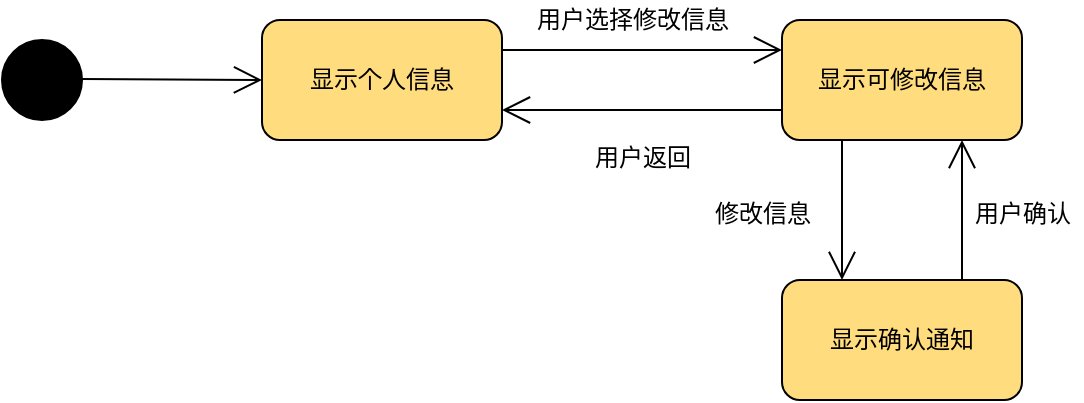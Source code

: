 <mxfile version="12.9.3" type="device"><diagram id="EYSq6qdYcqqWb__FZUza" name="第 1 页"><mxGraphModel dx="980" dy="1626" grid="0" gridSize="10" guides="1" tooltips="1" connect="1" arrows="1" fold="1" page="1" pageScale="1" pageWidth="827" pageHeight="1169" math="0" shadow="0"><root><mxCell id="0"/><mxCell id="1" parent="0"/><mxCell id="H_a6gMuswkglAkLC-bVW-3" value="" style="ellipse;whiteSpace=wrap;html=1;aspect=fixed;fillColor=#000000;" parent="1" vertex="1"><mxGeometry x="80" y="-270" width="40" height="40" as="geometry"/></mxCell><mxCell id="H_a6gMuswkglAkLC-bVW-7" value="显示个人信息" style="rounded=1;whiteSpace=wrap;html=1;fillColor=#FFDC7D;" parent="1" vertex="1"><mxGeometry x="210" y="-280" width="120" height="60" as="geometry"/></mxCell><mxCell id="H_a6gMuswkglAkLC-bVW-8" value="显示可修改信息" style="rounded=1;whiteSpace=wrap;html=1;fillColor=#FFDC7D;" parent="1" vertex="1"><mxGeometry x="470" y="-280" width="120" height="60" as="geometry"/></mxCell><mxCell id="H_a6gMuswkglAkLC-bVW-9" value="显示确认通知" style="rounded=1;whiteSpace=wrap;html=1;fillColor=#FFDC7D;" parent="1" vertex="1"><mxGeometry x="470" y="-150" width="120" height="60" as="geometry"/></mxCell><mxCell id="H_a6gMuswkglAkLC-bVW-15" value="" style="endArrow=open;endFill=1;endSize=12;html=1;exitX=1;exitY=0.25;exitDx=0;exitDy=0;entryX=0;entryY=0.25;entryDx=0;entryDy=0;" parent="1" source="H_a6gMuswkglAkLC-bVW-7" target="H_a6gMuswkglAkLC-bVW-8" edge="1"><mxGeometry width="160" relative="1" as="geometry"><mxPoint x="340" y="-260.5" as="sourcePoint"/><mxPoint x="410" y="-260" as="targetPoint"/></mxGeometry></mxCell><mxCell id="H_a6gMuswkglAkLC-bVW-16" value="用户选择修改信息" style="text;html=1;align=center;verticalAlign=middle;resizable=0;points=[];autosize=1;" parent="1" vertex="1"><mxGeometry x="340" y="-290" width="110" height="20" as="geometry"/></mxCell><mxCell id="H_a6gMuswkglAkLC-bVW-17" value="" style="endArrow=open;endFill=1;endSize=12;html=1;entryX=0.25;entryY=0;entryDx=0;entryDy=0;exitX=0.25;exitY=1;exitDx=0;exitDy=0;" parent="1" source="H_a6gMuswkglAkLC-bVW-8" target="H_a6gMuswkglAkLC-bVW-9" edge="1"><mxGeometry width="160" relative="1" as="geometry"><mxPoint x="300" y="-200" as="sourcePoint"/><mxPoint x="460" y="-200" as="targetPoint"/></mxGeometry></mxCell><mxCell id="H_a6gMuswkglAkLC-bVW-18" value="" style="endArrow=open;endFill=1;endSize=12;html=1;entryX=0.75;entryY=1;entryDx=0;entryDy=0;exitX=0.75;exitY=0;exitDx=0;exitDy=0;" parent="1" source="H_a6gMuswkglAkLC-bVW-9" target="H_a6gMuswkglAkLC-bVW-8" edge="1"><mxGeometry width="160" relative="1" as="geometry"><mxPoint x="560" y="-160" as="sourcePoint"/><mxPoint x="470" y="-240" as="targetPoint"/></mxGeometry></mxCell><mxCell id="H_a6gMuswkglAkLC-bVW-19" value="修改信息" style="text;html=1;align=center;verticalAlign=middle;resizable=0;points=[];autosize=1;" parent="1" vertex="1"><mxGeometry x="430" y="-193" width="60" height="20" as="geometry"/></mxCell><mxCell id="H_a6gMuswkglAkLC-bVW-20" value="用户确认" style="text;html=1;align=center;verticalAlign=middle;resizable=0;points=[];autosize=1;" parent="1" vertex="1"><mxGeometry x="560" y="-193" width="60" height="20" as="geometry"/></mxCell><mxCell id="H_a6gMuswkglAkLC-bVW-21" value="" style="endArrow=open;endFill=1;endSize=12;html=1;entryX=1;entryY=0.75;entryDx=0;entryDy=0;exitX=0;exitY=0.75;exitDx=0;exitDy=0;" parent="1" source="H_a6gMuswkglAkLC-bVW-8" target="H_a6gMuswkglAkLC-bVW-7" edge="1"><mxGeometry width="160" relative="1" as="geometry"><mxPoint x="310" y="-240" as="sourcePoint"/><mxPoint x="470" y="-240" as="targetPoint"/></mxGeometry></mxCell><mxCell id="H_a6gMuswkglAkLC-bVW-22" value="用户返回&lt;br&gt;" style="text;html=1;align=center;verticalAlign=middle;resizable=0;points=[];autosize=1;" parent="1" vertex="1"><mxGeometry x="370" y="-221" width="60" height="20" as="geometry"/></mxCell><mxCell id="H_a6gMuswkglAkLC-bVW-23" value="" style="endArrow=open;endFill=1;endSize=12;html=1;" parent="1" edge="1"><mxGeometry width="160" relative="1" as="geometry"><mxPoint x="120" y="-250.5" as="sourcePoint"/><mxPoint x="210" y="-250" as="targetPoint"/></mxGeometry></mxCell></root></mxGraphModel></diagram></mxfile>